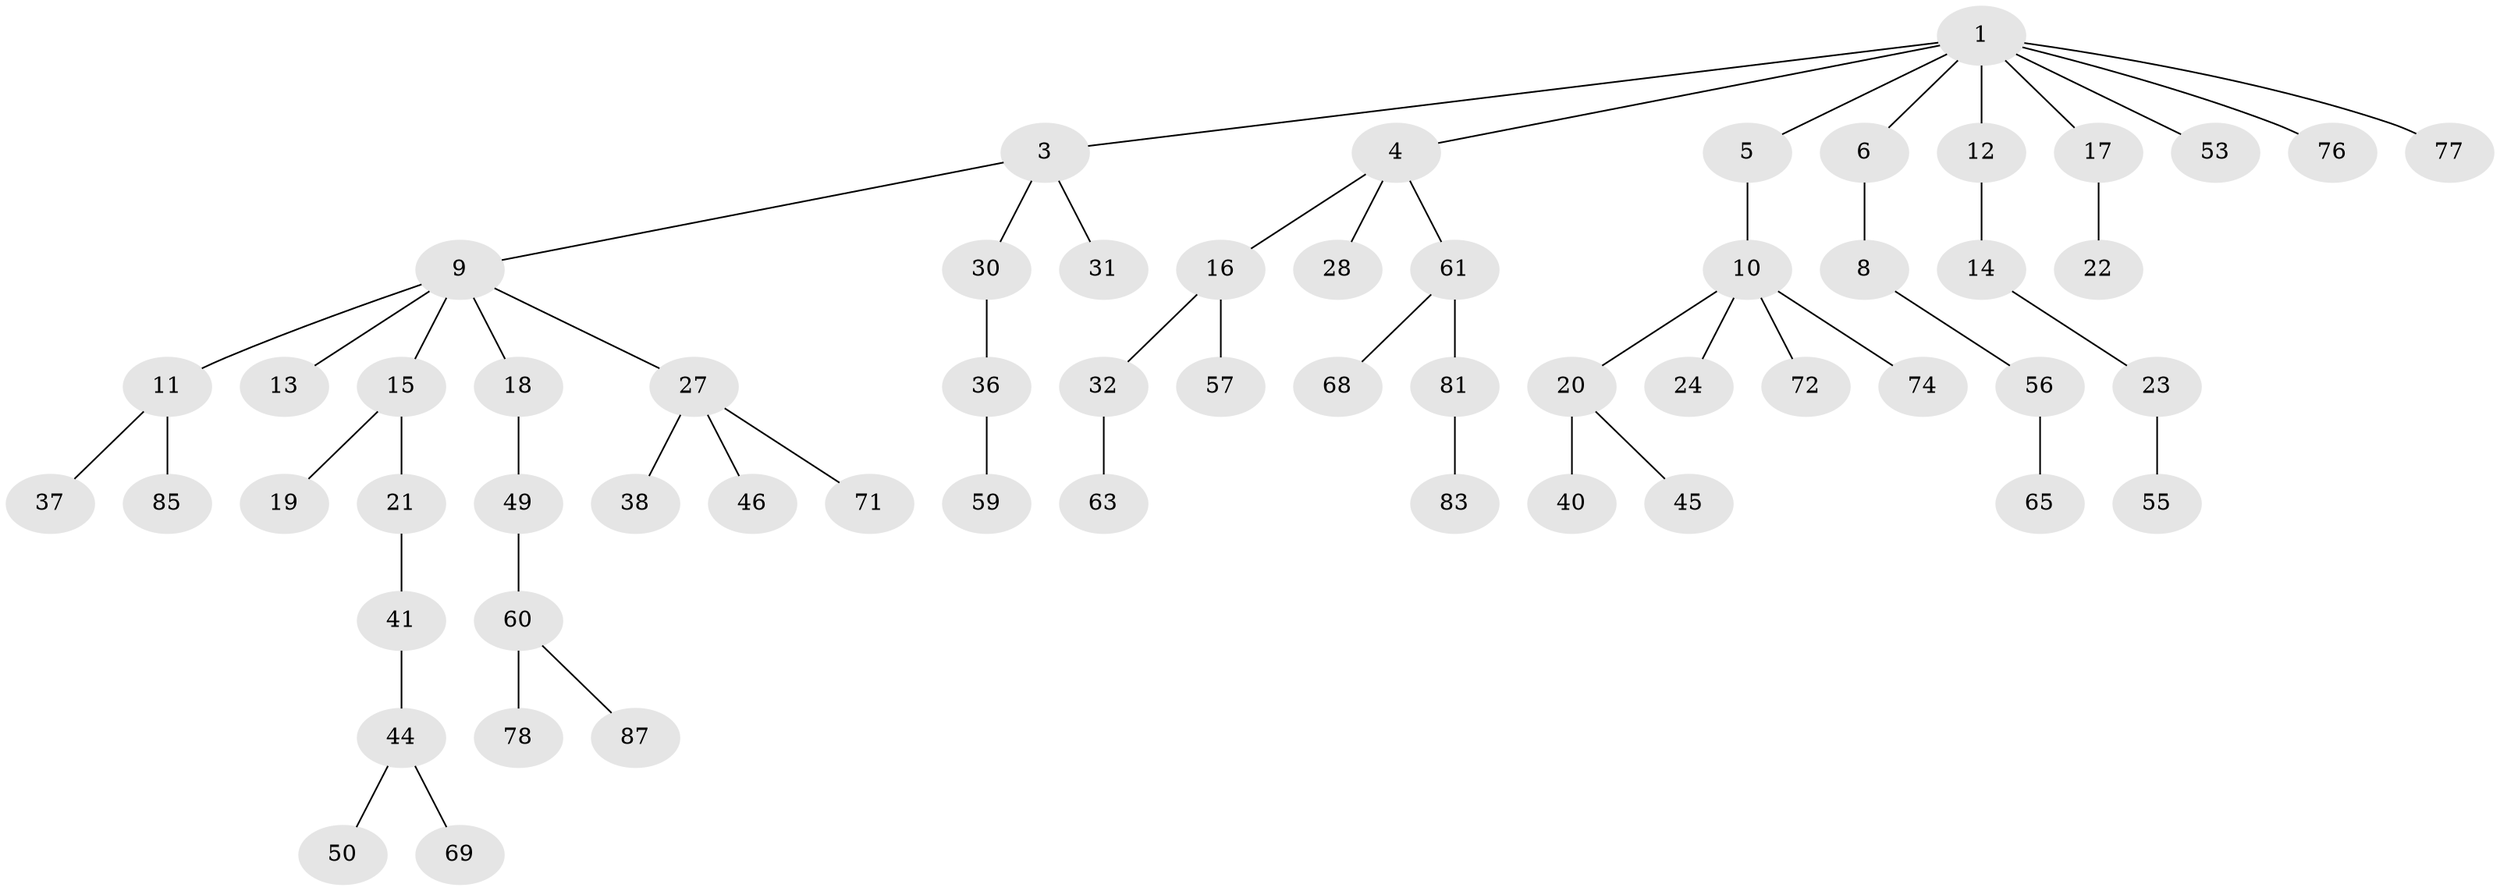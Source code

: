 // original degree distribution, {4: 0.05747126436781609, 7: 0.022988505747126436, 3: 0.16091954022988506, 2: 0.25287356321839083, 5: 0.022988505747126436, 1: 0.4827586206896552}
// Generated by graph-tools (version 1.1) at 2025/42/03/06/25 10:42:03]
// undirected, 58 vertices, 57 edges
graph export_dot {
graph [start="1"]
  node [color=gray90,style=filled];
  1 [super="+2"];
  3 [super="+25"];
  4 [super="+7"];
  5;
  6 [super="+35"];
  8 [super="+79"];
  9 [super="+51"];
  10 [super="+34"];
  11 [super="+39"];
  12 [super="+43"];
  13;
  14 [super="+67"];
  15 [super="+47"];
  16 [super="+26"];
  17;
  18 [super="+52"];
  19 [super="+29"];
  20;
  21;
  22;
  23 [super="+75"];
  24 [super="+62"];
  27 [super="+73"];
  28;
  30 [super="+33"];
  31;
  32 [super="+48"];
  36 [super="+42"];
  37;
  38;
  40 [super="+70"];
  41 [super="+86"];
  44 [super="+54"];
  45 [super="+66"];
  46 [super="+58"];
  49;
  50 [super="+80"];
  53;
  55;
  56;
  57;
  59;
  60 [super="+64"];
  61;
  63;
  65 [super="+82"];
  68;
  69;
  71;
  72;
  74;
  76;
  77;
  78;
  81 [super="+84"];
  83;
  85;
  87;
  1 -- 3;
  1 -- 12;
  1 -- 77;
  1 -- 17;
  1 -- 4;
  1 -- 5;
  1 -- 6;
  1 -- 53;
  1 -- 76;
  3 -- 9;
  3 -- 30;
  3 -- 31;
  4 -- 61;
  4 -- 16;
  4 -- 28;
  5 -- 10;
  6 -- 8;
  8 -- 56;
  9 -- 11;
  9 -- 13;
  9 -- 15;
  9 -- 18;
  9 -- 27;
  10 -- 20;
  10 -- 24;
  10 -- 72;
  10 -- 74;
  11 -- 37;
  11 -- 85;
  12 -- 14;
  14 -- 23;
  15 -- 19;
  15 -- 21;
  16 -- 57;
  16 -- 32;
  17 -- 22;
  18 -- 49;
  20 -- 40;
  20 -- 45;
  21 -- 41;
  23 -- 55;
  27 -- 38;
  27 -- 46;
  27 -- 71;
  30 -- 36;
  32 -- 63;
  36 -- 59;
  41 -- 44;
  44 -- 50;
  44 -- 69;
  49 -- 60;
  56 -- 65;
  60 -- 78;
  60 -- 87;
  61 -- 68;
  61 -- 81;
  81 -- 83;
}
